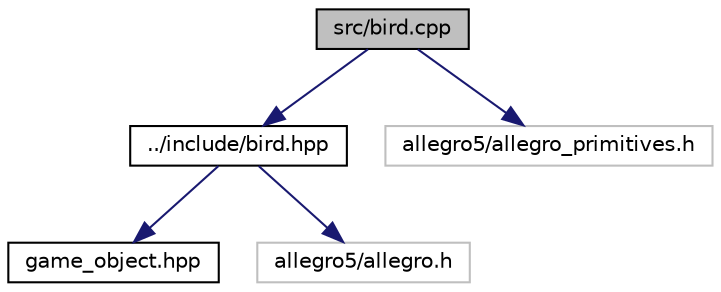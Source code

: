 digraph "src/bird.cpp"
{
 // LATEX_PDF_SIZE
  edge [fontname="Helvetica",fontsize="10",labelfontname="Helvetica",labelfontsize="10"];
  node [fontname="Helvetica",fontsize="10",shape=record];
  Node1 [label="src/bird.cpp",height=0.2,width=0.4,color="black", fillcolor="grey75", style="filled", fontcolor="black",tooltip=" "];
  Node1 -> Node2 [color="midnightblue",fontsize="10",style="solid"];
  Node2 [label="../include/bird.hpp",height=0.2,width=0.4,color="black", fillcolor="white", style="filled",URL="$bird_8hpp.html",tooltip=" "];
  Node2 -> Node3 [color="midnightblue",fontsize="10",style="solid"];
  Node3 [label="game_object.hpp",height=0.2,width=0.4,color="black", fillcolor="white", style="filled",URL="$game__object_8hpp.html",tooltip=" "];
  Node2 -> Node4 [color="midnightblue",fontsize="10",style="solid"];
  Node4 [label="allegro5/allegro.h",height=0.2,width=0.4,color="grey75", fillcolor="white", style="filled",tooltip=" "];
  Node1 -> Node5 [color="midnightblue",fontsize="10",style="solid"];
  Node5 [label="allegro5/allegro_primitives.h",height=0.2,width=0.4,color="grey75", fillcolor="white", style="filled",tooltip=" "];
}
